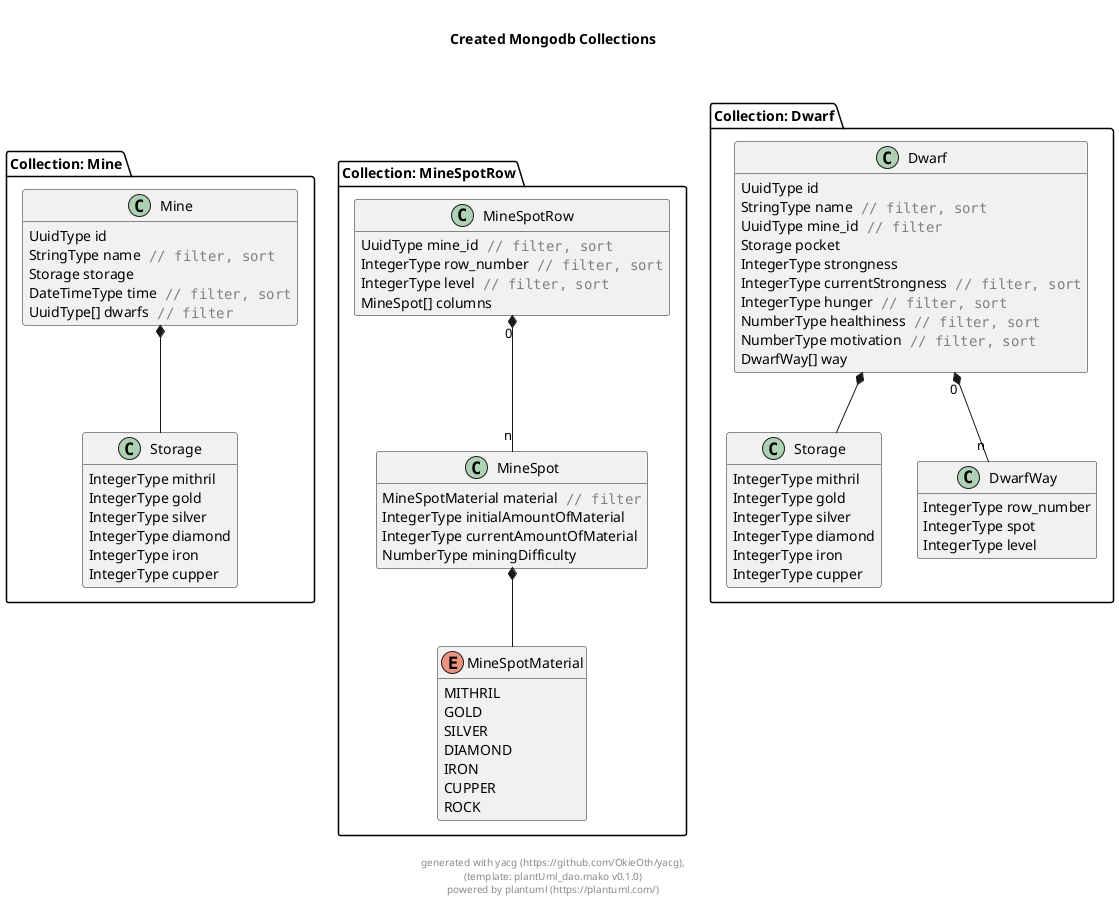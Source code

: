 
@startuml
hide empty methods

title "\nCreated Mongodb Collections\n\n"

package "Collection: Mine" {

    class "Mine" as Mine_Mine {
            UuidType id
            StringType name<color:grey>"" // filter, sort""</color>
            Storage storage
            DateTimeType time<color:grey>"" // filter, sort""</color>
            UuidType[] dwarfs<color:grey>"" // filter""</color>
    }
    class "Storage" as Mine_Storage {
            IntegerType mithril
            IntegerType gold
            IntegerType silver
            IntegerType diamond
            IntegerType iron
            IntegerType cupper
    }

    Mine_Mine  *--  Mine_Storage


}
package "Collection: MineSpotRow" {

    class "MineSpotRow" as MineSpotRow_MineSpotRow {
            UuidType mine_id<color:grey>"" // filter, sort""</color>
            IntegerType row_number<color:grey>"" // filter, sort""</color>
            IntegerType level<color:grey>"" // filter, sort""</color>
            MineSpot[] columns
    }
    class "MineSpot" as MineSpotRow_MineSpot {
            MineSpotMaterial material<color:grey>"" // filter""</color>
            IntegerType initialAmountOfMaterial
            IntegerType currentAmountOfMaterial
            NumberType miningDifficulty
    }
    enum "MineSpotMaterial" as MineSpotRow_MineSpotMaterial {
        MITHRIL
        GOLD
        SILVER
        DIAMOND
        IRON
        CUPPER
        ROCK
    }

    MineSpotRow_MineSpotRow "0" *-- "n" MineSpotRow_MineSpot


    MineSpotRow_MineSpot  *--  MineSpotRow_MineSpotMaterial


}
package "Collection: Dwarf" {

    class "Dwarf" as Dwarf_Dwarf {
            UuidType id
            StringType name<color:grey>"" // filter, sort""</color>
            UuidType mine_id<color:grey>"" // filter""</color>
            Storage pocket
            IntegerType strongness
            IntegerType currentStrongness<color:grey>"" // filter, sort""</color>
            IntegerType hunger<color:grey>"" // filter, sort""</color>
            NumberType healthiness<color:grey>"" // filter, sort""</color>
            NumberType motivation<color:grey>"" // filter, sort""</color>
            DwarfWay[] way
    }
    class "Storage" as Dwarf_Storage {
            IntegerType mithril
            IntegerType gold
            IntegerType silver
            IntegerType diamond
            IntegerType iron
            IntegerType cupper
    }
    class "DwarfWay" as Dwarf_DwarfWay {
            IntegerType row_number
            IntegerType spot
            IntegerType level
    }

    Dwarf_Dwarf  *--  Dwarf_Storage

    Dwarf_Dwarf "0" *-- "n" Dwarf_DwarfWay



}

footer \ngenerated with yacg (https://github.com/OkieOth/yacg),\n(template: plantUml_dao.mako v0.1.0)\npowered by plantuml (https://plantuml.com/)
@enduml